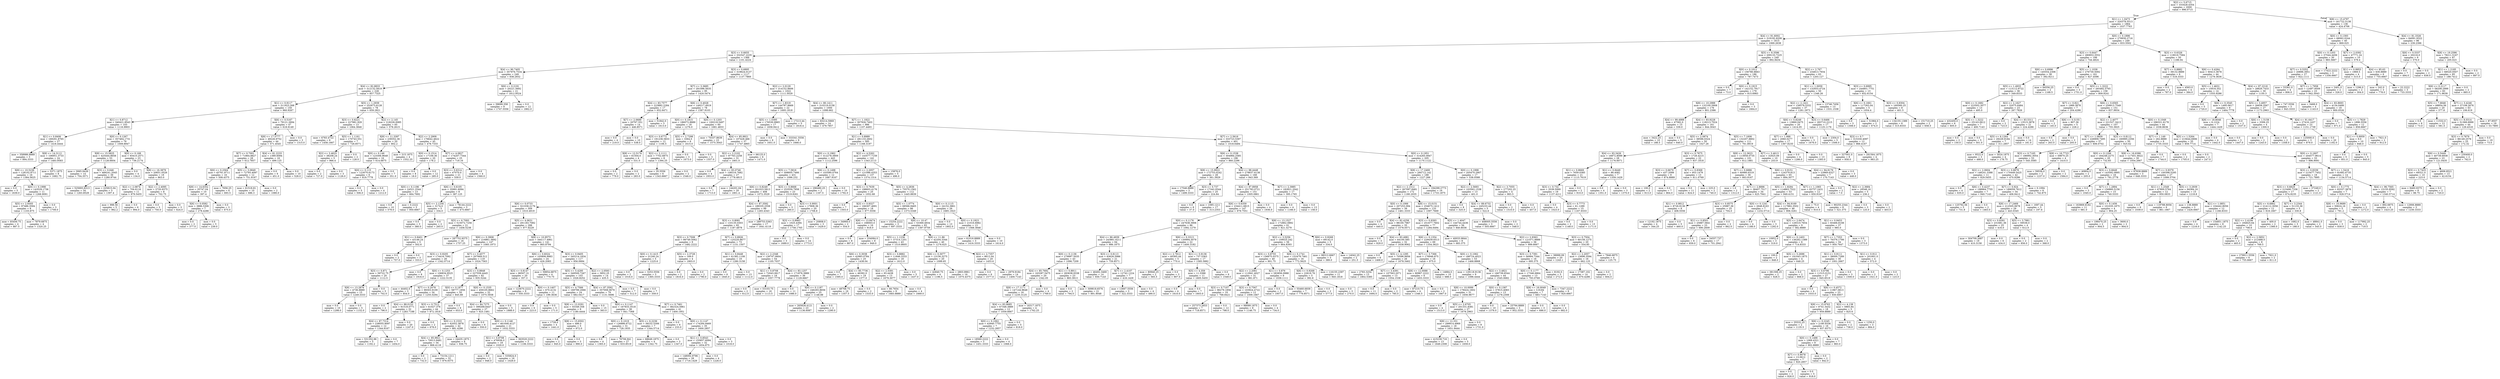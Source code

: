 digraph Tree {
node [shape=box] ;
0 [label="X[2] <= 5.6715\nmse = 333428.4354\nsamples = 2000\nvalue = 996.0715"] ;
1 [label="X[1] <= 1.0473\nmse = 320378.5513\nsamples = 1864\nvalue = 1037.7763"] ;
0 -> 1 [labeldistance=2.5, labelangle=45, headlabel="True"] ;
2 [label="X[4] <= 91.6002\nmse = 319192.8208\nsamples = 1615\nvalue = 1069.2638"] ;
1 -> 2 ;
3 [label="X[3] <= 0.6655\nmse = 332547.2235\nsamples = 1366\nvalue = 1101.4224"] ;
2 -> 3 ;
4 [label="X[4] <= 90.7405\nmse = 357976.7534\nsamples = 249\nvalue = 938.2932"] ;
3 -> 4 ;
5 [label="X[4] <= 82.8833\nmse = 312132.5819\nsamples = 228\nvalue = 857.7325"] ;
4 -> 5 ;
6 [label="X[1] <= 0.9117\nmse = 311923.268\nsamples = 150\nvalue = 960.9267"] ;
5 -> 6 ;
7 [label="X[1] <= 0.8712\nmse = 340421.8543\nsamples = 103\nvalue = 1116.9903"] ;
6 -> 7 ;
8 [label="X[1] <= 0.8406\nmse = 169291.8765\nsamples = 27\nvalue = 1418.4444"] ;
7 -> 8 ;
9 [label="mse = 358986.8889\nsamples = 3\nvalue = 894.3333"] ;
8 -> 9 ;
10 [label="X[8] <= 14.3112\nmse = 106951.3733\nsamples = 24\nvalue = 1483.9583"] ;
8 -> 10 ;
11 [label="X[8] <= 10.5236\nmse = 128102.8711\nsamples = 16\nvalue = 1384.5625"] ;
10 -> 11 ;
12 [label="mse = 0.0\nsamples = 5\nvalue = 1639.0"] ;
11 -> 12 ;
13 [label="X[0] <= 0.1998\nmse = 143529.1736\nsamples = 11\nvalue = 1268.9091"] ;
11 -> 13 ;
14 [label="X[5] <= 2.9305\nmse = 97486.3594\nsamples = 8\nvalue = 1103.875"] ;
13 -> 14 ;
15 [label="mse = 93456.75\nsamples = 4\nvalue = 887.5"] ;
14 -> 15 ;
16 [label="mse = 7879.6875\nsamples = 4\nvalue = 1320.25"] ;
14 -> 16 ;
17 [label="mse = 0.0\nsamples = 3\nvalue = 1709.0"] ;
13 -> 17 ;
18 [label="mse = 5371.1875\nsamples = 8\nvalue = 1682.75"] ;
10 -> 18 ;
19 [label="X[0] <= 0.1267\nmse = 357464.1731\nsamples = 76\nvalue = 1009.8947"] ;
7 -> 19 ;
20 [label="X[8] <= 15.5825\nmse = 425444.8658\nsamples = 53\nvalue = 1128.6604"] ;
19 -> 20 ;
21 [label="mse = 3065.9439\nsamples = 14\nvalue = 704.3571"] ;
20 -> 21 ;
22 [label="X[3] <= 0.646\nmse = 489241.2045\nsamples = 39\nvalue = 1280.9744"] ;
20 -> 22 ;
23 [label="mse = 525693.8313\nsamples = 34\nvalue = 1263.8529"] ;
22 -> 23 ;
24 [label="mse = 225815.04\nsamples = 5\nvalue = 1397.4"] ;
22 -> 24 ;
25 [label="X[0] <= 0.168\nmse = 93410.2571\nsamples = 23\nvalue = 736.2174"] ;
19 -> 25 ;
26 [label="mse = 0.0\nsamples = 4\nvalue = 134.0"] ;
25 -> 26 ;
27 [label="X[8] <= 16.3879\nmse = 20651.0526\nsamples = 19\nvalue = 863.0"] ;
25 -> 27 ;
28 [label="X[2] <= 2.0874\nmse = 704.6116\nsamples = 11\nvalue = 979.5455"] ;
27 -> 28 ;
29 [label="mse = 998.56\nsamples = 5\nvalue = 962.2"] ;
28 -> 29 ;
30 [label="mse = 0.0\nsamples = 6\nvalue = 994.0"] ;
28 -> 30 ;
31 [label="X[2] <= 2.4095\nmse = 3720.9375\nsamples = 8\nvalue = 702.75"] ;
27 -> 31 ;
32 [label="mse = 0.0\nsamples = 5\nvalue = 750.0"] ;
31 -> 32 ;
33 [label="mse = 0.0\nsamples = 3\nvalue = 624.0"] ;
31 -> 33 ;
34 [label="X[6] <= 0.5167\nmse = 79121.2694\nsamples = 47\nvalue = 618.9149"] ;
6 -> 34 ;
35 [label="X[8] <= 17.5777\nmse = 49226.9752\nsamples = 44\nvalue = 571.4545"] ;
34 -> 35 ;
36 [label="X[7] <= 0.7001\nmse = 71864.8827\nsamples = 28\nvalue = 612.7857"] ;
35 -> 36 ;
37 [label="X[6] <= 0.2564\nmse = 45761.8711\nsamples = 16\nvalue = 508.4375"] ;
36 -> 37 ;
38 [label="X[8] <= 14.6352\nmse = 35747.04\nsamples = 10\nvalue = 397.4"] ;
37 -> 38 ;
39 [label="X[6] <= 0.0582\nmse = 3886.5306\nsamples = 7\nvalue = 278.4286"] ;
38 -> 39 ;
40 [label="mse = 0.0\nsamples = 2\nvalue = 377.0"] ;
39 -> 40 ;
41 [label="mse = 0.0\nsamples = 5\nvalue = 239.0"] ;
39 -> 41 ;
42 [label="mse = 0.0\nsamples = 3\nvalue = 675.0"] ;
38 -> 42 ;
43 [label="mse = 7656.25\nsamples = 6\nvalue = 693.5"] ;
37 -> 43 ;
44 [label="X[5] <= 3.0849\nmse = 72793.4097\nsamples = 12\nvalue = 751.9167"] ;
36 -> 44 ;
45 [label="mse = 61518.81\nsamples = 10\nvalue = 686.3"] ;
44 -> 45 ;
46 [label="mse = 0.0\nsamples = 2\nvalue = 1080.0"] ;
44 -> 46 ;
47 [label="X[4] <= 81.2233\nmse = 1389.6094\nsamples = 16\nvalue = 499.125"] ;
35 -> 47 ;
48 [label="mse = 0.0\nsamples = 6\nvalue = 451.0"] ;
47 -> 48 ;
49 [label="mse = 0.0\nsamples = 10\nvalue = 528.0"] ;
47 -> 49 ;
50 [label="mse = 0.0\nsamples = 3\nvalue = 1315.0"] ;
34 -> 50 ;
51 [label="X[5] <= 1.2939\nmse = 252673.6128\nsamples = 78\nvalue = 659.2821"] ;
5 -> 51 ;
52 [label="X[3] <= 0.6221\nmse = 227981.929\nsamples = 13\nvalue = 1064.3846"] ;
51 -> 52 ;
53 [label="mse = 6783.4722\nsamples = 6\nvalue = 1458.1667"] ;
52 -> 53 ;
54 [label="X[5] <= 1.1161\nmse = 170743.551\nsamples = 7\nvalue = 726.8571"] ;
52 -> 54 ;
55 [label="X[2] <= 3.4625\nmse = 38208.24\nsamples = 5\nvalue = 966.4"] ;
54 -> 55 ;
56 [label="mse = 0.0\nsamples = 2\nvalue = 727.0"] ;
55 -> 56 ;
57 [label="mse = 0.0\nsamples = 3\nvalue = 1126.0"] ;
55 -> 57 ;
58 [label="mse = 0.0\nsamples = 2\nvalue = 128.0"] ;
54 -> 58 ;
59 [label="X[2] <= 2.145\nmse = 218226.0085\nsamples = 65\nvalue = 578.2615"] ;
51 -> 59 ;
60 [label="X[8] <= 11.3397\nmse = 239352.36\nsamples = 20\nvalue = 802.2"] ;
59 -> 60 ;
61 [label="X[0] <= 0.146\nmse = 123306.9648\nsamples = 16\nvalue = 614.6875"] ;
60 -> 61 ;
62 [label="X[0] <= 0.115\nmse = 123070.6173\nsamples = 9\nvalue = 819.7778"] ;
61 -> 62 ;
63 [label="mse = 0.0\nsamples = 5\nvalue = 506.0"] ;
62 -> 63 ;
64 [label="mse = 0.0\nsamples = 4\nvalue = 1212.0"] ;
62 -> 64 ;
65 [label="mse = 0.0\nsamples = 7\nvalue = 351.0"] ;
61 -> 65 ;
66 [label="mse = 315.1875\nsamples = 4\nvalue = 1552.25"] ;
60 -> 66 ;
67 [label="X[2] <= 2.2909\nmse = 176642.4622\nsamples = 45\nvalue = 478.7333"] ;
59 -> 67 ;
68 [label="X[0] <= 0.1514\nmse = 17109.36\nsamples = 20\nvalue = 178.2"] ;
67 -> 68 ;
69 [label="mse = 0.0\nsamples = 8\nvalue = 18.0"] ;
68 -> 69 ;
70 [label="mse = 0.0\nsamples = 12\nvalue = 285.0"] ;
68 -> 70 ;
71 [label="X[7] <= 4.0827\nmse = 174207.7344\nsamples = 25\nvalue = 719.16"] ;
67 -> 71 ;
72 [label="X[3] <= 0.6314\nmse = 47070.0\nsamples = 21\nvalue = 559.0"] ;
71 -> 72 ;
73 [label="X[0] <= 0.1196\nmse = 24521.2544\nsamples = 13\nvalue = 664.7692"] ;
72 -> 73 ;
74 [label="mse = 0.0\nsamples = 10\nvalue = 579.0"] ;
73 -> 74 ;
75 [label="mse = 0.2222\nsamples = 3\nvalue = 950.6667"] ;
73 -> 75 ;
76 [label="X[6] <= 0.6105\nmse = 35991.6094\nsamples = 8\nvalue = 387.125"] ;
72 -> 76 ;
77 [label="X[5] <= 2.1256\nmse = 3174.0\nsamples = 5\nvalue = 334.0"] ;
76 -> 77 ;
78 [label="mse = 0.0\nsamples = 3\nvalue = 380.0"] ;
77 -> 78 ;
79 [label="mse = 0.0\nsamples = 2\nvalue = 265.0"] ;
77 -> 79 ;
80 [label="mse = 78144.2222\nsamples = 3\nvalue = 475.6667"] ;
76 -> 80 ;
81 [label="mse = 0.0\nsamples = 4\nvalue = 1560.0"] ;
71 -> 81 ;
82 [label="X[6] <= 0.2191\nmse = 20221.5692\nsamples = 21\nvalue = 1812.9524"] ;
4 -> 82 ;
83 [label="mse = 39699.358\nsamples = 9\nvalue = 1747.5556"] ;
82 -> 83 ;
84 [label="mse = 0.0\nsamples = 12\nvalue = 1862.0"] ;
82 -> 84 ;
85 [label="X[3] <= 0.6895\nmse = 319624.0137\nsamples = 1117\nvalue = 1137.7869"] ;
3 -> 85 ;
86 [label="X[7] <= 3.3685\nmse = 291096.5635\nsamples = 95\nvalue = 1420.5474"] ;
85 -> 86 ;
87 [label="X[4] <= 83.7577\nmse = 223882.2284\nsamples = 17\nvalue = 652.6471"] ;
86 -> 87 ;
88 [label="X[7] <= 2.0689\nmse = 20767.551\nsamples = 14\nvalue = 446.8571"] ;
87 -> 88 ;
89 [label="mse = 0.0\nsamples = 4\nvalue = 219.0"] ;
88 -> 89 ;
90 [label="mse = 0.0\nsamples = 10\nvalue = 538.0"] ;
88 -> 90 ;
91 [label="mse = 51842.0\nsamples = 3\nvalue = 1613.0"] ;
87 -> 91 ;
92 [label="X[6] <= 0.4028\nmse = 149217.4919\nsamples = 78\nvalue = 1587.9103"] ;
86 -> 92 ;
93 [label="X[0] <= 0.1815\nmse = 186072.8889\nsamples = 18\nvalue = 1276.0"] ;
92 -> 93 ;
94 [label="X[3] <= 0.6772\nmse = 191236.5833\nsamples = 12\nvalue = 1106.5"] ;
93 -> 94 ;
95 [label="X[8] <= 12.5176\nmse = 61504.0\nsamples = 4\nvalue = 531.0"] ;
94 -> 95 ;
96 [label="mse = 0.0\nsamples = 2\nvalue = 779.0"] ;
95 -> 96 ;
97 [label="mse = 0.0\nsamples = 2\nvalue = 283.0"] ;
95 -> 97 ;
98 [label="X[2] <= 2.1111\nmse = 7702.6875\nsamples = 8\nvalue = 1394.25"] ;
94 -> 98 ;
99 [label="mse = 35.5556\nsamples = 6\nvalue = 1343.6667"] ;
98 -> 99 ;
100 [label="mse = 0.0\nsamples = 2\nvalue = 1546.0"] ;
98 -> 100 ;
101 [label="X[5] <= 2.7298\nmse = 3364.0\nsamples = 6\nvalue = 1615.0"] ;
93 -> 101 ;
102 [label="mse = 0.0\nsamples = 3\nvalue = 1673.0"] ;
101 -> 102 ;
103 [label="mse = 0.0\nsamples = 3\nvalue = 1557.0"] ;
101 -> 103 ;
104 [label="X[0] <= 0.1203\nmse = 100218.5497\nsamples = 60\nvalue = 1681.4833"] ;
92 -> 104 ;
105 [label="mse = 70337.8639\nsamples = 23\nvalue = 1575.3043"] ;
104 -> 105 ;
106 [label="X[4] <= 85.9921\nmse = 107428.466\nsamples = 37\nvalue = 1747.4865"] ;
104 -> 106 ;
107 [label="X[2] <= 2.2102\nmse = 97763.2258\nsamples = 31\nvalue = 1801.0"] ;
106 -> 107 ;
108 [label="mse = 0.0\nsamples = 4\nvalue = 1953.0"] ;
107 -> 108 ;
109 [label="X[4] <= 83.0746\nmse = 108316.7682\nsamples = 27\nvalue = 1778.4815"] ;
107 -> 109 ;
110 [label="mse = 0.0\nsamples = 7\nvalue = 1713.0"] ;
109 -> 110 ;
111 [label="mse = 144201.64\nsamples = 20\nvalue = 1801.4"] ;
109 -> 111 ;
112 [label="mse = 66125.0\nsamples = 6\nvalue = 1471.0"] ;
106 -> 112 ;
113 [label="X[2] <= 2.0129\nmse = 314152.8606\nsamples = 1022\nvalue = 1111.5029"] ;
85 -> 113 ;
114 [label="X[7] <= 1.8319\nmse = 144787.9669\nsamples = 22\nvalue = 1695.1818"] ;
113 -> 114 ;
115 [label="X[5] <= 1.0395\nmse = 176530.9965\nsamples = 17\nvalue = 1658.9412"] ;
114 -> 115 ;
116 [label="mse = 0.0\nsamples = 8\nvalue = 1651.0"] ;
115 -> 116 ;
117 [label="mse = 333341.5556\nsamples = 9\nvalue = 1666.0"] ;
115 -> 117 ;
118 [label="mse = 17213.44\nsamples = 5\nvalue = 1818.4"] ;
114 -> 118 ;
119 [label="X[4] <= 80.1411\nmse = 310219.0158\nsamples = 1000\nvalue = 1098.662"] ;
113 -> 119 ;
120 [label="mse = 83214.5969\nsamples = 14\nvalue = 479.7857"] ;
119 -> 120 ;
121 [label="X[7] <= 1.1922\nmse = 307926.7403\nsamples = 986\nvalue = 1107.4493"] ;
119 -> 121 ;
122 [label="X[1] <= 0.8989\nmse = 281133.2602\nsamples = 585\nvalue = 1168.3197"] ;
121 -> 122 ;
123 [label="X[0] <= 0.1962\nmse = 312278.3909\nsamples = 443\nvalue = 1112.2596"] ;
122 -> 123 ;
124 [label="X[5] <= 7.5816\nmse = 308605.7466\nsamples = 431\nvalue = 1096.232"] ;
123 -> 124 ;
125 [label="X[6] <= 0.8249\nmse = 301023.5813\nsamples = 408\nvalue = 1072.3529"] ;
124 -> 125 ;
126 [label="X[6] <= 0.0733\nmse = 321036.2176\nsamples = 309\nvalue = 1010.4919"] ;
125 -> 126 ;
127 [label="X[5] <= 6.7093\nmse = 515072.7256\nsamples = 21\nvalue = 1458.5238"] ;
126 -> 127 ;
128 [label="X[1] <= 0.8401\nmse = 43146.24\nsamples = 5\nvalue = 502.6"] ;
127 -> 128 ;
129 [label="mse = 0.0\nsamples = 2\nvalue = 757.0"] ;
128 -> 129 ;
130 [label="mse = 0.0\nsamples = 3\nvalue = 333.0"] ;
128 -> 130 ;
131 [label="mse = 287752.9375\nsamples = 16\nvalue = 1757.25"] ;
127 -> 131 ;
132 [label="X[5] <= 4.0631\nmse = 291183.7082\nsamples = 288\nvalue = 977.8229"] ;
126 -> 132 ;
133 [label="X[6] <= 0.3908\nmse = 216861.3692\nsamples = 147\nvalue = 1085.1973"] ;
132 -> 133 ;
134 [label="X[3] <= 0.9205\nmse = 174416.7092\nsamples = 28\nvalue = 1342.0714"] ;
133 -> 134 ;
135 [label="X[3] <= 0.871\nmse = 59722.75\nsamples = 20\nvalue = 1112.5"] ;
134 -> 135 ;
136 [label="X[8] <= 13.2876\nmse = 4736.8889\nsamples = 15\nvalue = 1249.3333"] ;
135 -> 136 ;
137 [label="mse = 0.0\nsamples = 10\nvalue = 1298.0"] ;
136 -> 137 ;
138 [label="mse = 0.0\nsamples = 5\nvalue = 1152.0"] ;
136 -> 138 ;
139 [label="mse = 0.0\nsamples = 5\nvalue = 702.0"] ;
135 -> 139 ;
140 [label="mse = 0.0\nsamples = 8\nvalue = 1916.0"] ;
134 -> 140 ;
141 [label="X[7] <= 0.4577\nmse = 207669.512\nsamples = 119\nvalue = 1024.7563"] ;
133 -> 141 ;
142 [label="X[0] <= 0.1253\nmse = 106834.9525\nsamples = 37\nvalue = 1222.5135"] ;
141 -> 142 ;
143 [label="mse = 44402.0\nsamples = 3\nvalue = 854.0"] ;
142 -> 143 ;
144 [label="X[7] <= 0.2078\nmse = 99303.9109\nsamples = 34\nvalue = 1255.0294"] ;
142 -> 144 ;
145 [label="mse = 0.0\nsamples = 2\nvalue = 796.0"] ;
144 -> 145 ;
146 [label="X[4] <= 88.0153\nmse = 91518.0771\nsamples = 32\nvalue = 1283.7188"] ;
144 -> 146 ;
147 [label="X[4] <= 87.7314\nmse = 238055.9097\nsamples = 12\nvalue = 1344.9167"] ;
146 -> 147 ;
148 [label="mse = 531352.96\nsamples = 5\nvalue = 1192.2"] ;
147 -> 148 ;
149 [label="mse = 0.0\nsamples = 7\nvalue = 1454.0"] ;
147 -> 149 ;
150 [label="mse = 0.0\nsamples = 20\nvalue = 1247.0"] ;
146 -> 150 ;
151 [label="X[3] <= 0.8848\nmse = 227559.4445\nsamples = 82\nvalue = 935.5244"] ;
141 -> 151 ;
152 [label="X[0] <= 0.1877\nmse = 58777.1856\nsamples = 50\nvalue = 845.88"] ;
151 -> 152 ;
153 [label="X[3] <= 0.7512\nmse = 61027.376\nsamples = 44\nvalue = 872.1818"] ;
152 -> 153 ;
154 [label="mse = 0.0\nsamples = 2\nvalue = 678.0"] ;
153 -> 154 ;
155 [label="X[0] <= 0.1533\nmse = 62052.3878\nsamples = 42\nvalue = 881.4286"] ;
153 -> 155 ;
156 [label="X[4] <= 85.9921\nmse = 70013.9481\nsamples = 34\nvalue = 868.4118"] ;
155 -> 156 ;
157 [label="mse = 0.0\nsamples = 2\nvalue = 732.0"] ;
156 -> 157 ;
158 [label="mse = 73154.1211\nsamples = 32\nvalue = 876.9375"] ;
156 -> 158 ;
159 [label="mse = 24435.1875\nsamples = 8\nvalue = 936.75"] ;
155 -> 159 ;
160 [label="mse = 0.0\nsamples = 6\nvalue = 653.0"] ;
152 -> 160 ;
161 [label="X[0] <= 0.1535\nmse = 459105.8662\nsamples = 32\nvalue = 1075.5938"] ;
151 -> 161 ;
162 [label="X[4] <= 84.7275\nmse = 399268.6447\nsamples = 27\nvalue = 925.1481"] ;
161 -> 162 ;
163 [label="mse = 0.0\nsamples = 6\nvalue = 550.0"] ;
162 -> 163 ;
164 [label="X[0] <= 0.1146\nmse = 461646.4127\nsamples = 21\nvalue = 1032.3333"] ;
162 -> 164 ;
165 [label="X[1] <= 0.8708\nmse = 476936.0\nsamples = 18\nvalue = 1020.0"] ;
164 -> 165 ;
166 [label="mse = 0.0\nsamples = 2\nvalue = 948.0"] ;
165 -> 166 ;
167 [label="mse = 535824.0\nsamples = 16\nvalue = 1029.0"] ;
165 -> 167 ;
168 [label="mse = 363520.2222\nsamples = 3\nvalue = 1106.3333"] ;
164 -> 168 ;
169 [label="mse = 0.0\nsamples = 5\nvalue = 1888.0"] ;
161 -> 169 ;
170 [label="X[8] <= 10.9573\nmse = 344117.4961\nsamples = 141\nvalue = 865.8794"] ;
132 -> 170 ;
171 [label="X[6] <= 0.6024\nmse = 105806.9983\nsamples = 24\nvalue = 426.2083"] ;
170 -> 171 ;
172 [label="X[3] <= 0.8147\nmse = 86507.31\nsamples = 20\nvalue = 357.3"] ;
171 -> 172 ;
173 [label="mse = 123670.2222\nsamples = 9\nvalue = 550.3333"] ;
172 -> 173 ;
174 [label="X[0] <= 0.1407\nmse = 670.4132\nsamples = 11\nvalue = 199.3636"] ;
172 -> 174 ;
175 [label="mse = 0.0\nsamples = 6\nvalue = 223.0"] ;
174 -> 175 ;
176 [label="mse = 0.0\nsamples = 5\nvalue = 171.0"] ;
174 -> 176 ;
177 [label="mse = 59854.6875\nsamples = 4\nvalue = 770.75"] ;
171 -> 177 ;
178 [label="X[3] <= 0.9405\nmse = 345214.1834\nsamples = 117\nvalue = 956.0684"] ;
170 -> 178 ;
179 [label="X[5] <= 5.4295\nmse = 349500.7267\nsamples = 103\nvalue = 1026.8252"] ;
178 -> 179 ;
180 [label="X[5] <= 4.7566\nmse = 169799.2066\nsamples = 24\nvalue = 682.0417"] ;
179 -> 180 ;
181 [label="X[8] <= 12.0291\nmse = 55349.358\nsamples = 9\nvalue = 1180.4444"] ;
180 -> 181 ;
182 [label="mse = 1728.0\nsamples = 4\nvalue = 1441.0"] ;
181 -> 182 ;
183 [label="X[8] <= 15.6502\nmse = 486.0\nsamples = 5\nvalue = 972.0"] ;
181 -> 183 ;
184 [label="mse = 0.0\nsamples = 2\nvalue = 945.0"] ;
183 -> 184 ;
185 [label="mse = 0.0\nsamples = 3\nvalue = 990.0"] ;
183 -> 185 ;
186 [label="mse = 0.0\nsamples = 15\nvalue = 383.0"] ;
180 -> 186 ;
187 [label="X[4] <= 87.3592\nmse = 357008.0679\nsamples = 79\nvalue = 1131.5696"] ;
179 -> 187 ;
188 [label="X[0] <= 0.1147\nmse = 167833.3518\nsamples = 38\nvalue = 841.7368"] ;
187 -> 188 ;
189 [label="X[0] <= 0.1019\nmse = 126886.6722\nsamples = 31\nvalue = 728.1935"] ;
188 -> 189 ;
190 [label="mse = 0.0\nsamples = 4\nvalue = 1365.0"] ;
189 -> 190 ;
191 [label="mse = 76706.941\nsamples = 27\nvalue = 633.8519"] ;
189 -> 191 ;
192 [label="X[5] <= 6.2236\nmse = 39232.5306\nsamples = 7\nvalue = 1344.5714"] ;
188 -> 192 ;
193 [label="mse = 68649.1875\nsamples = 4\nvalue = 1342.75"] ;
192 -> 193 ;
194 [label="mse = 0.0\nsamples = 3\nvalue = 1347.0"] ;
192 -> 194 ;
195 [label="X[7] <= 0.7461\nmse = 382324.5961\nsamples = 41\nvalue = 1400.1951"] ;
187 -> 195 ;
196 [label="mse = 0.0\nsamples = 6\nvalue = 233.0"] ;
195 -> 196 ;
197 [label="X[0] <= 0.1147\nmse = 174284.9469\nsamples = 35\nvalue = 1600.2857"] ;
195 -> 197 ;
198 [label="X[1] <= 0.8543\nmse = 155857.6094\nsamples = 32\nvalue = 1654.875"] ;
197 -> 198 ;
199 [label="mse = 148092.9796\nsamples = 28\nvalue = 1716.1429"] ;
198 -> 199 ;
200 [label="mse = 0.0\nsamples = 4\nvalue = 1226.0"] ;
198 -> 200 ;
201 [label="mse = 0.0\nsamples = 3\nvalue = 1018.0"] ;
197 -> 201 ;
202 [label="X[2] <= 2.0593\nmse = 5852.25\nsamples = 14\nvalue = 435.5"] ;
178 -> 202 ;
203 [label="mse = 0.0\nsamples = 7\nvalue = 512.0"] ;
202 -> 203 ;
204 [label="mse = 0.0\nsamples = 7\nvalue = 359.0"] ;
202 -> 204 ;
205 [label="X[4] <= 87.3592\nmse = 189335.2558\nsamples = 99\nvalue = 1265.4343"] ;
125 -> 205 ;
206 [label="X[3] <= 0.8081\nmse = 133135.0303\nsamples = 82\nvalue = 1187.4878"] ;
205 -> 206 ;
207 [label="X[3] <= 0.7508\nmse = 99749.5062\nsamples = 9\nvalue = 1482.2222"] ;
206 -> 207 ;
208 [label="X[0] <= 0.1415\nmse = 31240.24\nsamples = 5\nvalue = 1225.6"] ;
207 -> 208 ;
209 [label="mse = 0.0\nsamples = 2\nvalue = 1016.0"] ;
208 -> 209 ;
210 [label="mse = 3253.5556\nsamples = 3\nvalue = 1365.3333"] ;
208 -> 210 ;
211 [label="X[5] <= 2.3728\nmse = 169.0\nsamples = 4\nvalue = 1803.0"] ;
207 -> 211 ;
212 [label="mse = 0.0\nsamples = 2\nvalue = 1816.0"] ;
211 -> 212 ;
213 [label="mse = 0.0\nsamples = 2\nvalue = 1790.0"] ;
211 -> 213 ;
214 [label="X[7] <= 0.8926\nmse = 125220.8677\nsamples = 73\nvalue = 1151.1507"] ;
206 -> 214 ;
215 [label="X[1] <= 0.8448\nmse = 61382.1108\nsamples = 19\nvalue = 1280.3158"] ;
214 -> 215 ;
216 [label="mse = 0.0\nsamples = 6\nvalue = 1645.0"] ;
215 -> 216 ;
217 [label="mse = 0.0\nsamples = 13\nvalue = 1112.0"] ;
215 -> 217 ;
218 [label="X[2] <= 2.2348\nmse = 139747.0604\nsamples = 54\nvalue = 1105.7037"] ;
214 -> 218 ;
219 [label="X[1] <= 0.8708\nmse = 72043.0617\nsamples = 18\nvalue = 1057.7778"] ;
218 -> 219 ;
220 [label="mse = 0.0\nsamples = 2\nvalue = 612.0"] ;
219 -> 220 ;
221 [label="mse = 53103.75\nsamples = 16\nvalue = 1113.5"] ;
219 -> 221 ;
222 [label="X[4] <= 83.1257\nmse = 171876.3889\nsamples = 36\nvalue = 1129.6667"] ;
218 -> 222 ;
223 [label="mse = 0.0\nsamples = 11\nvalue = 1086.0"] ;
222 -> 223 ;
224 [label="X[0] <= 0.1187\nmse = 246293.8656\nsamples = 25\nvalue = 1148.88"] ;
222 -> 224 ;
225 [label="mse = 265828.4121\nsamples = 23\nvalue = 1136.6087"] ;
224 -> 225 ;
226 [label="mse = 0.0\nsamples = 2\nvalue = 1290.0"] ;
224 -> 226 ;
227 [label="mse = 289753.5363\nsamples = 17\nvalue = 1641.4118"] ;
205 -> 227 ;
228 [label="X[3] <= 0.8668\nmse = 253559.7958\nsamples = 23\nvalue = 1519.8261"] ;
124 -> 228 ;
229 [label="mse = 0.0\nsamples = 3\nvalue = 260.0"] ;
228 -> 229 ;
230 [label="X[3] <= 0.9001\nmse = 17808.36\nsamples = 20\nvalue = 1708.8"] ;
228 -> 230 ;
231 [label="X[3] <= 0.8983\nmse = 1025.4394\nsamples = 17\nvalue = 1758.1765"] ;
230 -> 231 ;
232 [label="mse = 0.0\nsamples = 3\nvalue = 1689.0"] ;
231 -> 232 ;
233 [label="mse = 0.0\nsamples = 14\nvalue = 1773.0"] ;
231 -> 233 ;
234 [label="mse = 20808.0\nsamples = 3\nvalue = 1429.0"] ;
230 -> 234 ;
235 [label="X[6] <= 0.1498\nmse = 103580.0764\nsamples = 12\nvalue = 1687.9167"] ;
123 -> 235 ;
236 [label="mse = 296480.25\nsamples = 2\nvalue = 1167.5"] ;
235 -> 236 ;
237 [label="mse = 0.0\nsamples = 10\nvalue = 1792.0"] ;
235 -> 237 ;
238 [label="X[2] <= 4.5262\nmse = 143577.7159\nsamples = 142\nvalue = 1343.2113"] ;
122 -> 238 ;
239 [label="X[2] <= 2.2057\nmse = 121086.4353\nsamples = 137\nvalue = 1374.1314"] ;
238 -> 239 ;
240 [label="X[3] <= 0.7639\nmse = 198603.4176\nsamples = 25\nvalue = 1052.68"] ;
239 -> 240 ;
241 [label="mse = 0.0\nsamples = 7\nvalue = 1503.0"] ;
240 -> 241 ;
242 [label="X[3] <= 0.9327\nmse = 166307.4691\nsamples = 18\nvalue = 877.5556"] ;
240 -> 242 ;
243 [label="mse = 34969.0\nsamples = 2\nvalue = 554.0"] ;
242 -> 243 ;
244 [label="X[8] <= 13.8474\nmse = 168003.0\nsamples = 16\nvalue = 918.0"] ;
242 -> 244 ;
245 [label="mse = 0.0\nsamples = 8\nvalue = 887.0"] ;
244 -> 245 ;
246 [label="mse = 334084.0\nsamples = 8\nvalue = 949.0"] ;
244 -> 246 ;
247 [label="X[5] <= 4.2836\nmse = 75570.1562\nsamples = 112\nvalue = 1445.8839"] ;
239 -> 247 ;
248 [label="X[5] <= 1.0774\nmse = 68566.9465\nsamples = 86\nvalue = 1373.5349"] ;
247 -> 248 ;
249 [label="mse = 15254.2222\nsamples = 3\nvalue = 697.3333"] ;
248 -> 249 ;
250 [label="X[8] <= 10.47\nmse = 53369.4934\nsamples = 83\nvalue = 1397.9759"] ;
248 -> 250 ;
251 [label="X[5] <= 1.1236\nmse = 37314.1201\nsamples = 43\nvalue = 1510.8605"] ;
250 -> 251 ;
252 [label="X[6] <= 0.3038\nmse = 42983.0784\nsamples = 25\nvalue = 1438.04"] ;
251 -> 252 ;
253 [label="mse = 0.0\nsamples = 7\nvalue = 1595.0"] ;
252 -> 253 ;
254 [label="X[4] <= 85.7736\nmse = 46392.0\nsamples = 18\nvalue = 1377.0"] ;
252 -> 254 ;
255 [label="mse = 48768.75\nsamples = 16\nvalue = 1357.5"] ;
254 -> 255 ;
256 [label="mse = 0.0\nsamples = 2\nvalue = 1533.0"] ;
254 -> 256 ;
257 [label="X[3] <= 0.8882\nmse = 11846.3333\nsamples = 18\nvalue = 1612.0"] ;
251 -> 257 ;
258 [label="X[2] <= 2.5391\nmse = 93.4438\nsamples = 13\nvalue = 1679.3077"] ;
257 -> 258 ;
259 [label="mse = 66.7654\nsamples = 9\nvalue = 1683.8889"] ;
258 -> 259 ;
260 [label="mse = 0.0\nsamples = 4\nvalue = 1669.0"] ;
258 -> 260 ;
261 [label="mse = 0.0\nsamples = 5\nvalue = 1437.0"] ;
257 -> 261 ;
262 [label="X[8] <= 11.86\nmse = 42204.3344\nsamples = 40\nvalue = 1276.625"] ;
250 -> 262 ;
263 [label="X[6] <= 0.3077\nmse = 13156.3275\nsamples = 20\nvalue = 1099.65"] ;
262 -> 263 ;
264 [label="mse = 42840.75\nsamples = 4\nvalue = 1196.5"] ;
263 -> 264 ;
265 [label="mse = 2803.9961\nsamples = 16\nvalue = 1075.4375"] ;
263 -> 265 ;
266 [label="X[2] <= 2.7357\nmse = 8612.04\nsamples = 20\nvalue = 1453.6"] ;
262 -> 266 ;
267 [label="mse = 0.0\nsamples = 6\nvalue = 1577.0"] ;
266 -> 267 ;
268 [label="mse = 2979.9184\nsamples = 14\nvalue = 1400.7143"] ;
266 -> 268 ;
269 [label="X[0] <= 0.1115\nmse = 24152.3861\nsamples = 26\nvalue = 1685.1923"] ;
247 -> 269 ;
270 [label="mse = 0.0\nsamples = 13\nvalue = 1802.0"] ;
269 -> 270 ;
271 [label="X[0] <= 0.1923\nmse = 21016.6982\nsamples = 13\nvalue = 1568.3846"] ;
269 -> 271 ;
272 [label="mse = 61016.8889\nsamples = 3\nvalue = 1416.3333"] ;
271 -> 272 ;
273 [label="mse = 0.0\nsamples = 10\nvalue = 1614.0"] ;
271 -> 273 ;
274 [label="mse = 15876.0\nsamples = 5\nvalue = 496.0"] ;
238 -> 274 ;
275 [label="X[7] <= 2.5616\nmse = 333723.5397\nsamples = 401\nvalue = 1018.6484"] ;
121 -> 275 ;
276 [label="X[6] <= 0.1538\nmse = 304984.2585\nsamples = 196\nvalue = 860.2296"] ;
275 -> 276 ;
277 [label="X[8] <= 15.9922\nmse = 172753.0242\nsamples = 28\nvalue = 361.3929"] ;
276 -> 277 ;
278 [label="mse = 17546.8889\nsamples = 3\nvalue = 1499.3333"] ;
277 -> 278 ;
279 [label="X[3] <= 0.737\nmse = 17342.0544\nsamples = 25\nvalue = 224.84"] ;
277 -> 279 ;
280 [label="mse = 0.0\nsamples = 8\nvalue = 37.0"] ;
279 -> 280 ;
281 [label="mse = 1085.1211\nsamples = 17\nvalue = 313.2353"] ;
279 -> 281 ;
282 [label="X[4] <= 88.4448\nmse = 278637.6138\nsamples = 168\nvalue = 943.369"] ;
276 -> 282 ;
283 [label="X[4] <= 87.8958\nmse = 251783.0721\nsamples = 151\nvalue = 1005.0861"] ;
282 -> 283 ;
284 [label="X[6] <= 0.6359\nmse = 234411.6815\nsamples = 147\nvalue = 979.7551"] ;
283 -> 284 ;
285 [label="X[0] <= 0.1176\nmse = 247638.3906\nsamples = 86\nvalue = 1092.1279"] ;
284 -> 285 ;
286 [label="X[4] <= 86.4939\nmse = 243861.6211\nsamples = 64\nvalue = 986.1875"] ;
285 -> 286 ;
287 [label="X[0] <= 0.1136\nmse = 279997.5035\nsamples = 43\nvalue = 1096.7209"] ;
286 -> 287 ;
288 [label="X[4] <= 85.7692\nmse = 163287.5475\nsamples = 20\nvalue = 1342.05"] ;
287 -> 288 ;
289 [label="X[8] <= 17.1171\nmse = 147144.9648\nsamples = 16\nvalue = 1235.3125"] ;
288 -> 289 ;
290 [label="X[4] <= 83.9685\nmse = 67348.3889\nsamples = 12\nvalue = 1059.6667"] ;
289 -> 290 ;
291 [label="X[0] <= 0.1062\nmse = 43940.7755\nsamples = 7\nvalue = 1232.2857"] ;
290 -> 291 ;
292 [label="mse = 18560.2222\nsamples = 3\nvalue = 1451.3333"] ;
291 -> 292 ;
293 [label="mse = 0.0\nsamples = 4\nvalue = 1068.0"] ;
291 -> 293 ;
294 [label="mse = 0.0\nsamples = 5\nvalue = 818.0"] ;
290 -> 294 ;
295 [label="mse = 16317.1875\nsamples = 4\nvalue = 1762.25"] ;
289 -> 295 ;
296 [label="mse = 0.0\nsamples = 4\nvalue = 1769.0"] ;
288 -> 296 ;
297 [label="X[1] <= 0.8911\nmse = 283638.9338\nsamples = 23\nvalue = 883.3913"] ;
287 -> 297 ;
298 [label="mse = 0.0\nsamples = 2\nvalue = 794.0"] ;
297 -> 298 ;
299 [label="mse = 309818.6576\nsamples = 21\nvalue = 891.9048"] ;
297 -> 299 ;
300 [label="X[3] <= 0.8113\nmse = 93626.5986\nsamples = 21\nvalue = 759.8571"] ;
286 -> 300 ;
301 [label="mse = 46492.3469\nsamples = 14\nvalue = 930.7143"] ;
300 -> 301 ;
302 [label="X[7] <= 2.4107\nmse = 12742.1224\nsamples = 7\nvalue = 418.1429"] ;
300 -> 302 ;
303 [label="mse = 13667.5556\nsamples = 3\nvalue = 322.3333"] ;
302 -> 303 ;
304 [label="mse = 0.0\nsamples = 4\nvalue = 490.0"] ;
302 -> 304 ;
305 [label="X[6] <= 0.3313\nmse = 130994.3079\nsamples = 22\nvalue = 1400.3182"] ;
285 -> 305 ;
306 [label="X[2] <= 2.7812\nmse = 60365.44\nsamples = 5\nvalue = 770.4"] ;
305 -> 306 ;
307 [label="mse = 80940.25\nsamples = 2\nvalue = 565.5"] ;
306 -> 307 ;
308 [label="mse = 0.0\nsamples = 3\nvalue = 907.0"] ;
306 -> 308 ;
309 [label="X[1] <= 0.9136\nmse = 737.5363\nsamples = 17\nvalue = 1585.5882"] ;
305 -> 309 ;
310 [label="X[5] <= 4.359\nmse = 11.3388\nsamples = 11\nvalue = 1605.5455"] ;
309 -> 310 ;
311 [label="mse = 0.0\nsamples = 4\nvalue = 1610.0"] ;
310 -> 311 ;
312 [label="mse = 0.0\nsamples = 7\nvalue = 1603.0"] ;
310 -> 312 ;
313 [label="mse = 0.0\nsamples = 6\nvalue = 1549.0"] ;
309 -> 313 ;
314 [label="X[8] <= 13.1527\nmse = 172862.0892\nsamples = 61\nvalue = 821.3279"] ;
284 -> 314 ;
315 [label="X[2] <= 3.5256\nmse = 159025.242\nsamples = 56\nvalue = 864.8393"] ;
314 -> 315 ;
316 [label="X[3] <= 0.8755\nmse = 156875.0375\nsamples = 40\nvalue = 901.75"] ;
315 -> 316 ;
317 [label="X[2] <= 2.2061\nmse = 112941.4027\nsamples = 31\nvalue = 861.871"] ;
316 -> 317 ;
318 [label="X[3] <= 0.7107\nmse = 96279.1856\nsamples = 19\nvalue = 768.8421"] ;
317 -> 318 ;
319 [label="mse = 257373.2653\nsamples = 7\nvalue = 718.8571"] ;
318 -> 319 ;
320 [label="mse = 0.0\nsamples = 12\nvalue = 798.0"] ;
318 -> 320 ;
321 [label="X[3] <= 0.7567\nmse = 103924.4722\nsamples = 12\nvalue = 1009.1667"] ;
317 -> 321 ;
322 [label="mse = 99099.1875\nsamples = 8\nvalue = 1146.75"] ;
321 -> 322 ;
323 [label="mse = 0.0\nsamples = 4\nvalue = 734.0"] ;
321 -> 323 ;
324 [label="X[1] <= 0.876\nmse = 283856.0988\nsamples = 9\nvalue = 1039.1111"] ;
316 -> 324 ;
325 [label="mse = 0.0\nsamples = 2\nvalue = 1957.0"] ;
324 -> 325 ;
326 [label="mse = 55460.6939\nsamples = 7\nvalue = 776.8571"] ;
324 -> 326 ;
327 [label="X[0] <= 0.1741\nmse = 152479.7461\nsamples = 16\nvalue = 772.5625"] ;
315 -> 327 ;
328 [label="X[6] <= 0.9268\nmse = 22619.76\nsamples = 5\nvalue = 392.8"] ;
327 -> 328 ;
329 [label="mse = 0.0\nsamples = 2\nvalue = 577.0"] ;
328 -> 329 ;
330 [label="mse = 0.0\nsamples = 3\nvalue = 270.0"] ;
328 -> 330 ;
331 [label="mse = 116155.2397\nsamples = 11\nvalue = 945.1818"] ;
327 -> 331 ;
332 [label="X[6] <= 0.9268\nmse = 69142.0\nsamples = 5\nvalue = 334.0"] ;
314 -> 332 ;
333 [label="mse = 98312.6667\nsamples = 3\nvalue = 389.0"] ;
332 -> 333 ;
334 [label="mse = 14042.25\nsamples = 2\nvalue = 251.5"] ;
332 -> 334 ;
335 [label="mse = 0.0\nsamples = 4\nvalue = 1936.0"] ;
283 -> 335 ;
336 [label="X[7] <= 2.3985\nmse = 182821.2042\nsamples = 17\nvalue = 395.1765"] ;
282 -> 336 ;
337 [label="mse = 0.0\nsamples = 4\nvalue = 1166.0"] ;
336 -> 337 ;
338 [label="mse = 0.0\nsamples = 13\nvalue = 158.0"] ;
336 -> 338 ;
339 [label="X[0] <= 0.1951\nmse = 314265.0947\nsamples = 205\nvalue = 1170.1122"] ;
275 -> 339 ;
340 [label="X[8] <= 17.2469\nmse = 284712.142\nsamples = 188\nvalue = 1227.266"] ;
339 -> 340 ;
341 [label="X[2] <= 2.1512\nmse = 267097.8481\nsamples = 172\nvalue = 1180.2035"] ;
340 -> 341 ;
342 [label="X[0] <= 0.1066\nmse = 207253.094\nsamples = 39\nvalue = 1461.3333"] ;
341 -> 342 ;
343 [label="mse = 0.0\nsamples = 4\nvalue = 440.0"] ;
342 -> 343 ;
344 [label="X[4] <= 82.4258\nmse = 98100.7967\nsamples = 35\nvalue = 1578.0571"] ;
342 -> 344 ;
345 [label="mse = 0.0\nsamples = 3\nvalue = 929.0"] ;
344 -> 345 ;
346 [label="X[4] <= 83.4981\nmse = 64100.585\nsamples = 32\nvalue = 1638.9062"] ;
344 -> 346 ;
347 [label="mse = 0.0\nsamples = 6\nvalue = 1468.0"] ;
346 -> 347 ;
348 [label="X[5] <= 4.1295\nmse = 70596.9956\nsamples = 26\nvalue = 1678.3462"] ;
346 -> 348 ;
349 [label="mse = 2783.3254\nsamples = 13\nvalue = 1802.5385"] ;
348 -> 349 ;
350 [label="X[7] <= 3.4391\nmse = 107563.2071\nsamples = 13\nvalue = 1554.1538"] ;
348 -> 350 ;
351 [label="mse = 0.0\nsamples = 11\nvalue = 1694.0"] ;
350 -> 351 ;
352 [label="mse = 0.0\nsamples = 2\nvalue = 785.0"] ;
350 -> 352 ;
353 [label="X[8] <= 15.0151\nmse = 254675.1412\nsamples = 133\nvalue = 1097.7669"] ;
341 -> 353 ;
354 [label="X[3] <= 0.9393\nmse = 251677.7602\nsamples = 77\nvalue = 1284.6494"] ;
353 -> 354 ;
355 [label="X[6] <= 0.1354\nmse = 229439.6513\nsamples = 69\nvalue = 1354.3623"] ;
354 -> 355 ;
356 [label="X[7] <= 3.7366\nmse = 176946.875\nsamples = 16\nvalue = 975.0"] ;
355 -> 356 ;
357 [label="X[8] <= 12.0088\nmse = 80967.2222\nsamples = 6\nvalue = 1453.3333"] ;
356 -> 357 ;
358 [label="mse = 87210.75\nsamples = 4\nvalue = 1346.5"] ;
357 -> 358 ;
359 [label="mse = 0.0\nsamples = 2\nvalue = 1667.0"] ;
357 -> 359 ;
360 [label="mse = 14884.0\nsamples = 10\nvalue = 688.0"] ;
356 -> 360 ;
361 [label="X[0] <= 0.1062\nmse = 188724.4023\nsamples = 53\nvalue = 1468.8868"] ;
355 -> 361 ;
362 [label="mse = 129118.9136\nsamples = 9\nvalue = 1096.4444"] ;
361 -> 362 ;
363 [label="X[2] <= 3.4821\nmse = 166739.6544\nsamples = 44\nvalue = 1545.0682"] ;
361 -> 363 ;
364 [label="X[8] <= 10.0099\nmse = 178424.1602\nsamples = 31\nvalue = 1656.9677"] ;
363 -> 364 ;
365 [label="mse = 0.0\nsamples = 4\nvalue = 1513.0"] ;
364 -> 365 ;
366 [label="X[5] <= 2.6705\nmse = 201331.8381\nsamples = 27\nvalue = 1678.2963"] ;
364 -> 366 ;
367 [label="X[8] <= 12.331\nmse = 299914.4969\nsamples = 18\nvalue = 1651.9444"] ;
366 -> 367 ;
368 [label="mse = 415239.716\nsamples = 13\nvalue = 1649.2308"] ;
367 -> 368 ;
369 [label="mse = 0.0\nsamples = 5\nvalue = 1659.0"] ;
367 -> 369 ;
370 [label="mse = 0.0\nsamples = 9\nvalue = 1731.0"] ;
366 -> 370 ;
371 [label="X[0] <= 0.1387\nmse = 37815.4083\nsamples = 13\nvalue = 1278.2308"] ;
363 -> 371 ;
372 [label="mse = 0.0\nsamples = 10\nvalue = 1376.0"] ;
371 -> 372 ;
373 [label="mse = 25794.8889\nsamples = 3\nvalue = 952.3333"] ;
371 -> 373 ;
374 [label="mse = 40033.9844\nsamples = 8\nvalue = 683.375"] ;
354 -> 374 ;
375 [label="X[5] <= 1.4047\nmse = 144744.4436\nsamples = 56\nvalue = 840.8036"] ;
353 -> 375 ;
376 [label="X[2] <= 2.9363\nmse = 121071.8889\nsamples = 36\nvalue = 999.6667"] ;
375 -> 376 ;
377 [label="X[3] <= 0.7391\nmse = 56994.7344\nsamples = 16\nvalue = 695.375"] ;
376 -> 377 ;
378 [label="X[0] <= 0.1177\nmse = 17346.6864\nsamples = 13\nvalue = 793.0769"] ;
377 -> 378 ;
379 [label="X[8] <= 16.0049\nmse = 3.9184\nsamples = 7\nvalue = 683.7143"] ;
378 -> 379 ;
380 [label="mse = 0.0\nsamples = 3\nvalue = 686.0"] ;
379 -> 380 ;
381 [label="mse = 0.0\nsamples = 4\nvalue = 682.0"] ;
379 -> 381 ;
382 [label="mse = 7347.2222\nsamples = 6\nvalue = 920.6667"] ;
378 -> 382 ;
383 [label="mse = 8192.0\nsamples = 3\nvalue = 272.0"] ;
377 -> 383 ;
384 [label="mse = 38999.09\nsamples = 20\nvalue = 1243.1"] ;
376 -> 384 ;
385 [label="X[3] <= 0.7504\nmse = 60158.1275\nsamples = 20\nvalue = 554.85"] ;
375 -> 385 ;
386 [label="X[2] <= 2.2057\nmse = 15696.3594\nsamples = 16\nvalue = 662.125"] ;
385 -> 386 ;
387 [label="mse = 17387.102\nsamples = 14\nvalue = 670.4286"] ;
386 -> 387 ;
388 [label="mse = 0.0\nsamples = 2\nvalue = 604.0"] ;
386 -> 388 ;
389 [label="mse = 7846.6875\nsamples = 4\nvalue = 125.75"] ;
385 -> 389 ;
390 [label="mse = 194299.2773\nsamples = 16\nvalue = 1733.1875"] ;
340 -> 390 ;
391 [label="X[0] <= 0.1998\nmse = 205470.2907\nsamples = 17\nvalue = 538.0588"] ;
339 -> 391 ;
392 [label="X[2] <= 2.5693\nmse = 103562.1538\nsamples = 13\nvalue = 401.0"] ;
391 -> 392 ;
393 [label="mse = 0.0\nsamples = 8\nvalue = 325.0"] ;
392 -> 393 ;
394 [label="X[4] <= 89.6732\nmse = 245233.44\nsamples = 5\nvalue = 522.6"] ;
392 -> 394 ;
395 [label="mse = 408005.5556\nsamples = 3\nvalue = 505.6667"] ;
394 -> 395 ;
396 [label="mse = 0.0\nsamples = 2\nvalue = 548.0"] ;
394 -> 396 ;
397 [label="X[2] <= 3.7055\nmse = 277202.25\nsamples = 4\nvalue = 983.5"] ;
391 -> 397 ;
398 [label="mse = 0.0\nsamples = 2\nvalue = 1510.0"] ;
397 -> 398 ;
399 [label="mse = 0.0\nsamples = 2\nvalue = 457.0"] ;
397 -> 399 ;
400 [label="X[5] <= 8.3596\nmse = 209133.7225\nsamples = 249\nvalue = 892.8434"] ;
2 -> 400 ;
401 [label="X[0] <= 0.1012\nmse = 156780.8663\nsamples = 186\nvalue = 787.7473"] ;
400 -> 401 ;
402 [label="mse = 0.0\nsamples = 7\nvalue = 73.0"] ;
401 -> 402 ;
403 [label="X[0] <= 0.1915\nmse = 142152.7917\nsamples = 179\nvalue = 815.6983"] ;
401 -> 403 ;
404 [label="X[8] <= 10.2988\nmse = 132100.5908\nsamples = 176\nvalue = 801.2386"] ;
403 -> 404 ;
405 [label="X[4] <= 99.4988\nmse = 47582.0\nsamples = 15\nvalue = 339.0"] ;
404 -> 405 ;
406 [label="mse = 3422.25\nsamples = 10\nvalue = 188.5"] ;
405 -> 406 ;
407 [label="mse = 0.0\nsamples = 5\nvalue = 640.0"] ;
405 -> 407 ;
408 [label="X[4] <= 93.9228\nmse = 118213.7024\nsamples = 161\nvalue = 844.3043"] ;
404 -> 408 ;
409 [label="X[5] <= 2.0874\nmse = 38596.0324\nsamples = 50\nvalue = 1027.26"] ;
408 -> 409 ;
410 [label="X[4] <= 93.3426\nmse = 16872.8099\nsamples = 28\nvalue = 1176.6071"] ;
409 -> 410 ;
411 [label="X[1] <= 0.8669\nmse = 7659.0385\nsamples = 21\nvalue = 1115.7619"] ;
410 -> 411 ;
412 [label="X[3] <= 0.732\nmse = 3539.5069\nsamples = 19\nvalue = 1137.4211"] ;
411 -> 412 ;
413 [label="mse = 0.0\nsamples = 4\nvalue = 1023.0"] ;
412 -> 413 ;
414 [label="X[3] <= 0.7773\nmse = 61.1289\nsamples = 15\nvalue = 1167.9333"] ;
412 -> 414 ;
415 [label="mse = 0.0\nsamples = 2\nvalue = 1148.0"] ;
414 -> 415 ;
416 [label="mse = 0.0\nsamples = 13\nvalue = 1171.0"] ;
414 -> 416 ;
417 [label="mse = 0.0\nsamples = 2\nvalue = 910.0"] ;
411 -> 417 ;
418 [label="X[1] <= 0.8449\nmse = 88.4082\nsamples = 7\nvalue = 1359.1429"] ;
410 -> 418 ;
419 [label="mse = 0.0\nsamples = 4\nvalue = 1351.0"] ;
418 -> 419 ;
420 [label="mse = 0.0\nsamples = 3\nvalue = 1370.0"] ;
418 -> 420 ;
421 [label="X[3] <= 0.7875\nmse = 1726.4215\nsamples = 22\nvalue = 837.1818"] ;
409 -> 421 ;
422 [label="X[3] <= 0.6679\nmse = 437.2099\nsamples = 9\nvalue = 874.8889"] ;
421 -> 422 ;
423 [label="mse = 100.0\nsamples = 2\nvalue = 913.0"] ;
422 -> 423 ;
424 [label="mse = 0.0\nsamples = 7\nvalue = 864.0"] ;
422 -> 424 ;
425 [label="X[7] <= 0.8368\nmse = 953.1479\nsamples = 13\nvalue = 811.0769"] ;
421 -> 425 ;
426 [label="mse = 0.0\nsamples = 11\nvalue = 824.0"] ;
425 -> 426 ;
427 [label="mse = 225.0\nsamples = 2\nvalue = 740.0"] ;
425 -> 427 ;
428 [label="X[5] <= 7.1606\nmse = 132207.8802\nsamples = 111\nvalue = 761.8919"] ;
408 -> 428 ;
429 [label="X[8] <= 12.3623\nmse = 113958.0735\nsamples = 101\nvalue = 812.1881"] ;
428 -> 429 ;
430 [label="X[7] <= 0.6886\nmse = 60980.6319\nsamples = 36\nvalue = 663.9167"] ;
429 -> 430 ;
431 [label="mse = 1.0\nsamples = 2\nvalue = 1312.0"] ;
430 -> 431 ;
432 [label="X[7] <= 2.8896\nmse = 38407.7517\nsamples = 34\nvalue = 625.7941"] ;
430 -> 432 ;
433 [label="X[1] <= 0.9812\nmse = 8726.9136\nsamples = 9\nvalue = 408.5556"] ;
432 -> 433 ;
434 [label="mse = 12192.1875\nsamples = 4\nvalue = 344.25"] ;
433 -> 434 ;
435 [label="mse = 0.0\nsamples = 5\nvalue = 460.0"] ;
433 -> 435 ;
436 [label="X[3] <= 0.8575\nmse = 25987.36\nsamples = 25\nvalue = 704.0"] ;
432 -> 436 ;
437 [label="X[1] <= 0.8501\nmse = 25887.5841\nsamples = 23\nvalue = 690.2609"] ;
436 -> 437 ;
438 [label="mse = 0.0\nsamples = 6\nvalue = 659.0"] ;
437 -> 438 ;
439 [label="mse = 34557.737\nsamples = 17\nvalue = 701.2941"] ;
437 -> 439 ;
440 [label="mse = 0.0\nsamples = 2\nvalue = 862.0"] ;
436 -> 440 ;
441 [label="X[6] <= 0.9151\nmse = 124379.813\nsamples = 65\nvalue = 894.3077"] ;
429 -> 441 ;
442 [label="X[5] <= 1.9294\nmse = 114863.7522\nsamples = 53\nvalue = 949.4151"] ;
441 -> 442 ;
443 [label="X[0] <= 0.1241\nmse = 2648.8163\nsamples = 7\nvalue = 1232.5714"] ;
442 -> 443 ;
444 [label="mse = 0.0\nsamples = 4\nvalue = 1188.0"] ;
443 -> 444 ;
445 [label="mse = 0.0\nsamples = 3\nvalue = 1292.0"] ;
443 -> 445 ;
446 [label="X[4] <= 94.9169\nmse = 117882.3502\nsamples = 46\nvalue = 906.3261"] ;
442 -> 446 ;
447 [label="X[5] <= 2.6474\nmse = 129310.7654\nsamples = 9\nvalue = 582.8889"] ;
446 -> 447 ;
448 [label="mse = 10952.0\nsamples = 3\nvalue = 319.0"] ;
447 -> 448 ;
449 [label="X[0] <= 0.1403\nmse = 136262.1389\nsamples = 6\nvalue = 714.8333"] ;
447 -> 449 ;
450 [label="mse = 100.0\nsamples = 2\nvalue = 848.0"] ;
449 -> 450 ;
451 [label="X[5] <= 5.2696\nmse = 191043.1875\nsamples = 4\nvalue = 648.25"] ;
449 -> 451 ;
452 [label="mse = 381306.25\nsamples = 2\nvalue = 628.5"] ;
451 -> 452 ;
453 [label="mse = 0.0\nsamples = 2\nvalue = 668.0"] ;
451 -> 453 ;
454 [label="X[1] <= 0.9453\nmse = 83466.8108\nsamples = 37\nvalue = 985.0"] ;
446 -> 454 ;
455 [label="X[7] <= 1.7353\nmse = 76376.1799\nsamples = 34\nvalue = 950.7647"] ;
454 -> 455 ;
456 [label="X[1] <= 0.9111\nmse = 38000.7289\nsamples = 30\nvalue = 1001.2667"] ;
455 -> 456 ;
457 [label="X[3] <= 0.6796\nmse = 11515.0151\nsamples = 27\nvalue = 945.8519"] ;
456 -> 457 ;
458 [label="mse = 0.0\nsamples = 4\nvalue = 1033.0"] ;
457 -> 458 ;
459 [label="X[6] <= 0.4572\nmse = 11967.0813\nsamples = 23\nvalue = 930.6957"] ;
457 -> 459 ;
460 [label="X[8] <= 15.9763\nmse = 9741.5432\nsamples = 18\nvalue = 959.8889"] ;
459 -> 460 ;
461 [label="mse = 35532.25\nsamples = 2\nvalue = 1135.5"] ;
460 -> 461 ;
462 [label="X[6] <= 0.2245\nmse = 2180.9336\nsamples = 16\nvalue = 937.9375"] ;
460 -> 462 ;
463 [label="X[0] <= 0.1498\nmse = 1069.4321\nsamples = 9\nvalue = 902.8889"] ;
462 -> 463 ;
464 [label="X[7] <= 0.9078\nmse = 13.0612\nsamples = 7\nvalue = 920.2857"] ;
463 -> 464 ;
465 [label="mse = 0.0\nsamples = 2\nvalue = 926.0"] ;
464 -> 465 ;
466 [label="mse = 0.0\nsamples = 5\nvalue = 918.0"] ;
464 -> 466 ;
467 [label="mse = 0.0\nsamples = 2\nvalue = 842.0"] ;
463 -> 467 ;
468 [label="mse = 0.0\nsamples = 7\nvalue = 983.0"] ;
462 -> 468 ;
469 [label="X[2] <= 4.138\nmse = 5865.84\nsamples = 5\nvalue = 825.6"] ;
459 -> 469 ;
470 [label="mse = 0.0\nsamples = 2\nvalue = 738.0"] ;
469 -> 470 ;
471 [label="mse = 1250.0\nsamples = 3\nvalue = 884.0"] ;
469 -> 471 ;
472 [label="mse = 0.0\nsamples = 3\nvalue = 1500.0"] ;
456 -> 472 ;
473 [label="X[1] <= 0.912\nmse = 201601.0\nsamples = 4\nvalue = 572.0"] ;
455 -> 473 ;
474 [label="mse = 0.0\nsamples = 2\nvalue = 1021.0"] ;
473 -> 474 ;
475 [label="mse = 0.0\nsamples = 2\nvalue = 123.0"] ;
473 -> 475 ;
476 [label="mse = 0.0\nsamples = 3\nvalue = 1373.0"] ;
454 -> 476 ;
477 [label="X[7] <= 1.1065\nmse = 93757.2431\nsamples = 12\nvalue = 650.9167"] ;
441 -> 477 ;
478 [label="mse = 75.0\nsamples = 4\nvalue = 910.0"] ;
477 -> 478 ;
479 [label="mse = 90255.2344\nsamples = 8\nvalue = 521.375"] ;
477 -> 479 ;
480 [label="X[7] <= 3.4613\nmse = 32925.09\nsamples = 10\nvalue = 253.9"] ;
428 -> 480 ;
481 [label="X[4] <= 94.9176\nmse = 23969.6327\nsamples = 7\nvalue = 170.7143"] ;
480 -> 481 ;
482 [label="mse = 0.0\nsamples = 2\nvalue = 7.0"] ;
481 -> 482 ;
483 [label="X[2] <= 2.3684\nmse = 18548.16\nsamples = 5\nvalue = 236.2"] ;
481 -> 483 ;
484 [label="mse = 0.0\nsamples = 3\nvalue = 125.0"] ;
483 -> 484 ;
485 [label="mse = 0.0\nsamples = 2\nvalue = 403.0"] ;
483 -> 485 ;
486 [label="mse = 0.0\nsamples = 3\nvalue = 448.0"] ;
480 -> 486 ;
487 [label="mse = 0.0\nsamples = 3\nvalue = 1664.0"] ;
403 -> 487 ;
488 [label="X[2] <= 2.767\nmse = 234813.7934\nsamples = 63\nvalue = 1203.127"] ;
400 -> 488 ;
489 [label="X[1] <= 1.0059\nmse = 132933.4724\nsamples = 50\nvalue = 1346.26"] ;
488 -> 489 ;
490 [label="X[2] <= 2.1421\nmse = 158578.5332\nsamples = 37\nvalue = 1281.2973"] ;
489 -> 490 ;
491 [label="X[6] <= 0.8249\nmse = 13860.0475\nsamples = 20\nvalue = 1414.05"] ;
490 -> 491 ;
492 [label="X[7] <= 1.988\nmse = 2060.0277\nsamples = 17\nvalue = 1367.8235"] ;
491 -> 492 ;
493 [label="mse = 0.0\nsamples = 4\nvalue = 1286.0"] ;
492 -> 493 ;
494 [label="mse = 0.0\nsamples = 13\nvalue = 1393.0"] ;
492 -> 494 ;
495 [label="mse = 0.0\nsamples = 3\nvalue = 1676.0"] ;
491 -> 495 ;
496 [label="X[3] <= 0.6466\nmse = 283710.2215\nsamples = 17\nvalue = 1125.1176"] ;
490 -> 496 ;
497 [label="mse = 2304.0\nsamples = 5\nvalue = 1506.0"] ;
496 -> 497 ;
498 [label="X[3] <= 0.7\nmse = 315330.4097\nsamples = 12\nvalue = 966.4167"] ;
496 -> 498 ;
499 [label="mse = 327001.0\nsamples = 8\nvalue = 958.0"] ;
498 -> 499 ;
500 [label="mse = 291564.1875\nsamples = 4\nvalue = 983.25"] ;
498 -> 500 ;
501 [label="mse = 13746.7456\nsamples = 13\nvalue = 1531.1538"] ;
489 -> 501 ;
502 [label="X[3] <= 0.6995\nmse = 244801.7751\nsamples = 13\nvalue = 652.6154"] ;
488 -> 502 ;
503 [label="X[6] <= 0.1661\nmse = 117263.04\nsamples = 5\nvalue = 1054.4"] ;
502 -> 503 ;
504 [label="mse = 0.0\nsamples = 3\nvalue = 1308.0"] ;
503 -> 504 ;
505 [label="mse = 51984.0\nsamples = 2\nvalue = 674.0"] ;
503 -> 505 ;
506 [label="X[3] <= 0.8304\nmse = 160560.25\nsamples = 8\nvalue = 401.5"] ;
502 -> 506 ;
507 [label="mse = 134155.1389\nsamples = 6\nvalue = 315.8333"] ;
506 -> 507 ;
508 [label="mse = 151710.25\nsamples = 2\nvalue = 658.5"] ;
506 -> 508 ;
509 [label="X[0] <= 0.1896\nmse = 279930.2716\nsamples = 249\nvalue = 833.5502"] ;
1 -> 509 ;
510 [label="X[3] <= 0.6447\nmse = 280853.3552\nsamples = 199\nvalue = 744.4824"] ;
509 -> 510 ;
511 [label="X[6] <= 0.6996\nmse = 145554.2306\nsamples = 38\nvalue = 392.9211"] ;
510 -> 511 ;
512 [label="X[5] <= 1.4933\nmse = 113112.9722\nsamples = 36\nvalue = 349.8333"] ;
511 -> 512 ;
513 [label="X[0] <= 0.1682\nmse = 223502.3077\nsamples = 13\nvalue = 495.0"] ;
512 -> 513 ;
514 [label="mse = 432450.0\nsamples = 6\nvalue = 605.0"] ;
513 -> 514 ;
515 [label="X[5] <= 1.3222\nmse = 25143.0612\nsamples = 7\nvalue = 400.7143"] ;
513 -> 515 ;
516 [label="mse = 0.0\nsamples = 2\nvalue = 150.0"] ;
515 -> 516 ;
517 [label="mse = 0.0\nsamples = 5\nvalue = 501.0"] ;
515 -> 517 ;
518 [label="X[2] <= 2.1627\nmse = 32075.6484\nsamples = 23\nvalue = 267.7826"] ;
512 -> 518 ;
519 [label="mse = 0.0\nsamples = 2\nvalue = 723.0"] ;
518 -> 519 ;
520 [label="X[4] <= 83.5311\nmse = 13515.3878\nsamples = 21\nvalue = 224.4286"] ;
518 -> 520 ;
521 [label="X[5] <= 6.1264\nmse = 29229.9184\nsamples = 7\nvalue = 311.2857"] ;
520 -> 521 ;
522 [label="mse = 9522.0\nsamples = 3\nvalue = 488.0"] ;
521 -> 522 ;
523 [label="mse = 3024.1875\nsamples = 4\nvalue = 178.75"] ;
521 -> 523 ;
524 [label="mse = 0.0\nsamples = 14\nvalue = 181.0"] ;
520 -> 524 ;
525 [label="mse = 94556.25\nsamples = 2\nvalue = 1168.5"] ;
511 -> 525 ;
526 [label="X[5] <= 1.1038\nmse = 276730.5092\nsamples = 161\nvalue = 827.4596"] ;
510 -> 526 ;
527 [label="mse = 0.0\nsamples = 3\nvalue = 1751.0"] ;
526 -> 527 ;
528 [label="X[5] <= 1.3222\nmse = 265482.5765\nsamples = 158\nvalue = 809.9241"] ;
526 -> 528 ;
529 [label="X[7] <= 0.821\nmse = 1989.3878\nsamples = 7\nvalue = 204.4286"] ;
528 -> 529 ;
530 [label="mse = 0.0\nsamples = 2\nvalue = 145.0"] ;
529 -> 530 ;
531 [label="X[6] <= 0.5155\nmse = 807.36\nsamples = 5\nvalue = 228.2"] ;
529 -> 531 ;
532 [label="mse = 0.0\nsamples = 2\nvalue = 263.0"] ;
531 -> 532 ;
533 [label="mse = 0.0\nsamples = 3\nvalue = 205.0"] ;
531 -> 533 ;
534 [label="X[6] <= 0.6565\nmse = 259913.7549\nsamples = 151\nvalue = 837.9934"] ;
528 -> 534 ;
535 [label="X[2] <= 2.4077\nmse = 221527.3413\nsamples = 107\nvalue = 755.3925"] ;
534 -> 535 ;
536 [label="X[7] <= 1.0859\nmse = 226909.7495\nsamples = 57\nvalue = 606.0702"] ;
535 -> 536 ;
537 [label="X[3] <= 0.7165\nmse = 186992.3054\nsamples = 53\nvalue = 545.3585"] ;
536 -> 537 ;
538 [label="X[2] <= 2.0604\nmse = 148241.3388\nsamples = 11\nvalue = 829.5455"] ;
537 -> 538 ;
539 [label="mse = 0.0\nsamples = 4\nvalue = 635.0"] ;
538 -> 539 ;
540 [label="X[6] <= 0.4237\nmse = 198964.7755\nsamples = 7\nvalue = 940.7143"] ;
538 -> 540 ;
541 [label="mse = 125792.56\nsamples = 5\nvalue = 731.8"] ;
540 -> 541 ;
542 [label="mse = 0.0\nsamples = 2\nvalue = 1463.0"] ;
540 -> 542 ;
543 [label="X[3] <= 0.8878\nmse = 170449.5425\nsamples = 42\nvalue = 470.9286"] ;
537 -> 543 ;
544 [label="X[7] <= 0.924\nmse = 189059.7612\nsamples = 34\nvalue = 406.9412"] ;
543 -> 544 ;
545 [label="X[8] <= 17.2469\nmse = 212505.0678\nsamples = 29\nvalue = 443.0345"] ;
544 -> 545 ;
546 [label="X[3] <= 0.8391\nmse = 231681.36\nsamples = 25\nvalue = 416.0"] ;
545 -> 546 ;
547 [label="mse = 304709.2687\nsamples = 19\nvalue = 410.3158"] ;
546 -> 547 ;
548 [label="mse = 0.0\nsamples = 6\nvalue = 434.0"] ;
546 -> 548 ;
549 [label="X[5] <= 3.7881\nmse = 59536.0\nsamples = 4\nvalue = 612.0"] ;
545 -> 549 ;
550 [label="mse = 0.0\nsamples = 2\nvalue = 856.0"] ;
549 -> 550 ;
551 [label="mse = 0.0\nsamples = 2\nvalue = 368.0"] ;
549 -> 551 ;
552 [label="mse = 1697.44\nsamples = 5\nvalue = 197.6"] ;
544 -> 552 ;
553 [label="mse = 0.1094\nsamples = 8\nvalue = 742.875"] ;
543 -> 553 ;
554 [label="X[8] <= 16.7723\nmse = 59870.25\nsamples = 4\nvalue = 1410.5"] ;
536 -> 554 ;
555 [label="mse = 59536.0\nsamples = 2\nvalue = 1237.0"] ;
554 -> 555 ;
556 [label="mse = 0.0\nsamples = 2\nvalue = 1584.0"] ;
554 -> 556 ;
557 [label="X[3] <= 0.8112\nmse = 160995.2356\nsamples = 50\nvalue = 925.62"] ;
535 -> 557 ;
558 [label="X[0] <= 0.1206\nmse = 164248.2275\nsamples = 20\nvalue = 732.65"] ;
557 -> 558 ;
559 [label="mse = 40804.0\nsamples = 2\nvalue = 205.0"] ;
558 -> 559 ;
560 [label="X[3] <= 0.6649\nmse = 143592.0895\nsamples = 18\nvalue = 791.2778"] ;
558 -> 560 ;
561 [label="mse = 0.0\nsamples = 3\nvalue = 1045.0"] ;
560 -> 561 ;
562 [label="X[7] <= 1.2894\nmse = 156860.5156\nsamples = 15\nvalue = 740.5333"] ;
560 -> 562 ;
563 [label="mse = 163869.8182\nsamples = 11\nvalue = 681.0"] ;
562 -> 563 ;
564 [label="X[0] <= 0.1456\nmse = 101035.1875\nsamples = 4\nvalue = 904.25"] ;
562 -> 564 ;
565 [label="mse = 198470.25\nsamples = 2\nvalue = 904.5"] ;
564 -> 565 ;
566 [label="mse = 3600.0\nsamples = 2\nvalue = 904.0"] ;
564 -> 566 ;
567 [label="X[8] <= 16.6386\nmse = 117451.6622\nsamples = 30\nvalue = 1054.2667"] ;
557 -> 567 ;
568 [label="mse = 87838.8889\nsamples = 3\nvalue = 648.3333"] ;
567 -> 568 ;
569 [label="X[7] <= 0.9379\nmse = 100398.5295\nsamples = 27\nvalue = 1099.3704"] ;
567 -> 569 ;
570 [label="X[1] <= 1.2549\nmse = 67800.5764\nsamples = 12\nvalue = 950.0833"] ;
569 -> 570 ;
571 [label="mse = 0.0\nsamples = 6\nvalue = 1039.0"] ;
570 -> 571 ;
572 [label="mse = 119788.8056\nsamples = 6\nvalue = 861.1667"] ;
570 -> 572 ;
573 [label="X[5] <= 3.2939\nmse = 94384.16\nsamples = 15\nvalue = 1218.8"] ;
569 -> 573 ;
574 [label="mse = 138.8889\nsamples = 3\nvalue = 1426.6667"] ;
573 -> 574 ;
575 [label="X[1] <= 1.0851\nmse = 104442.8056\nsamples = 12\nvalue = 1166.8333"] ;
573 -> 575 ;
576 [label="mse = 0.0\nsamples = 4\nvalue = 1216.0"] ;
575 -> 576 ;
577 [label="mse = 154851.1875\nsamples = 8\nvalue = 1142.25"] ;
575 -> 577 ;
578 [label="X[0] <= 0.1049\nmse = 296321.6178\nsamples = 44\nvalue = 1038.8636"] ;
534 -> 578 ;
579 [label="X[7] <= 1.149\nmse = 262.8889\nsamples = 9\nvalue = 1735.3333"] ;
578 -> 579 ;
580 [label="mse = 0.0\nsamples = 7\nvalue = 1744.0"] ;
579 -> 580 ;
581 [label="mse = 0.0\nsamples = 2\nvalue = 1705.0"] ;
579 -> 581 ;
582 [label="X[5] <= 1.5264\nmse = 215644.6906\nsamples = 35\nvalue = 859.7714"] ;
578 -> 582 ;
583 [label="mse = 0.0\nsamples = 2\nvalue = 247.0"] ;
582 -> 583 ;
584 [label="X[0] <= 0.1607\nmse = 204577.9614\nsamples = 33\nvalue = 896.9091"] ;
582 -> 584 ;
585 [label="X[3] <= 0.8339\nmse = 215477.7452\nsamples = 19\nvalue = 721.7895"] ;
584 -> 585 ;
586 [label="X[3] <= 0.6829\nmse = 215490.7336\nsamples = 17\nvalue = 674.8235"] ;
585 -> 586 ;
587 [label="X[5] <= 6.6862\nmse = 214112.3056\nsamples = 12\nvalue = 818.1667"] ;
586 -> 587 ;
588 [label="X[2] <= 2.4106\nmse = 184825.64\nsamples = 10\nvalue = 708.6"] ;
587 -> 588 ;
589 [label="mse = 0.0\nsamples = 2\nvalue = 465.0"] ;
588 -> 589 ;
590 [label="X[2] <= 2.5852\nmse = 212488.0\nsamples = 8\nvalue = 769.5"] ;
588 -> 590 ;
591 [label="mse = 279911.5556\nsamples = 6\nvalue = 755.6667"] ;
590 -> 591 ;
592 [label="mse = 7921.0\nsamples = 2\nvalue = 811.0"] ;
590 -> 592 ;
593 [label="mse = 400.0\nsamples = 2\nvalue = 1366.0"] ;
587 -> 593 ;
594 [label="X[7] <= 3.2344\nmse = 51133.36\nsamples = 5\nvalue = 330.8"] ;
586 -> 594 ;
595 [label="mse = 1682.0\nsamples = 3\nvalue = 188.0"] ;
594 -> 595 ;
596 [label="mse = 48841.0\nsamples = 2\nvalue = 545.0"] ;
594 -> 596 ;
597 [label="mse = 37249.0\nsamples = 2\nvalue = 1121.0"] ;
585 -> 597 ;
598 [label="X[7] <= 1.5416\nmse = 91682.6735\nsamples = 14\nvalue = 1134.5714"] ;
584 -> 598 ;
599 [label="X[0] <= 0.1775\nmse = 83337.3878\nsamples = 7\nvalue = 928.5714"] ;
598 -> 599 ;
600 [label="X[8] <= 10.9689\nmse = 50624.16\nsamples = 5\nvalue = 791.2"] ;
599 -> 600 ;
601 [label="mse = 0.0\nsamples = 3\nvalue = 839.0"] ;
600 -> 601 ;
602 [label="mse = 117992.25\nsamples = 2\nvalue = 719.5"] ;
600 -> 602 ;
603 [label="mse = 0.0\nsamples = 2\nvalue = 1272.0"] ;
599 -> 603 ;
604 [label="X[4] <= 96.7565\nmse = 15155.9592\nsamples = 7\nvalue = 1340.5714"] ;
598 -> 604 ;
605 [label="mse = 892.6875\nsamples = 4\nvalue = 1423.25"] ;
604 -> 605 ;
606 [label="mse = 12906.8889\nsamples = 3\nvalue = 1230.3333"] ;
604 -> 606 ;
607 [label="X[3] <= 0.6326\nmse = 119019.7584\nsamples = 50\nvalue = 1188.04"] ;
509 -> 607 ;
608 [label="X[7] <= 0.8882\nmse = 39132.8889\nsamples = 6\nvalue = 518.3333"] ;
607 -> 608 ;
609 [label="mse = 0.0\nsamples = 2\nvalue = 787.0"] ;
608 -> 609 ;
610 [label="mse = 4563.0\nsamples = 4\nvalue = 384.0"] ;
608 -> 610 ;
611 [label="X[6] <= 0.4264\nmse = 60413.3678\nsamples = 44\nvalue = 1279.3636"] ;
607 -> 611 ;
612 [label="X[5] <= 1.4631\nmse = 15916.352\nsamples = 14\nvalue = 1555.9286"] ;
611 -> 612 ;
613 [label="mse = 0.0\nsamples = 5\nvalue = 1720.0"] ;
612 -> 613 ;
614 [label="X[6] <= 0.3545\nmse = 1495.0617\nsamples = 9\nvalue = 1464.7778"] ;
612 -> 614 ;
615 [label="X[8] <= 18.8046\nmse = 6.1224\nsamples = 7\nvalue = 1444.1429"] ;
614 -> 615 ;
616 [label="mse = 0.0\nsamples = 4\nvalue = 1442.0"] ;
615 -> 616 ;
617 [label="mse = 0.0\nsamples = 3\nvalue = 1447.0"] ;
615 -> 617 ;
618 [label="mse = 0.0\nsamples = 2\nvalue = 1537.0"] ;
614 -> 618 ;
619 [label="X[4] <= 97.2218\nmse = 28826.7433\nsamples = 30\nvalue = 1150.3"] ;
611 -> 619 ;
620 [label="X[5] <= 3.4957\nmse = 26658.3567\nsamples = 27\nvalue = 1173.2963"] ;
619 -> 620 ;
621 [label="X[6] <= 1.5158\nmse = 3306.25\nsamples = 4\nvalue = 1300.5"] ;
620 -> 621 ;
622 [label="mse = 0.0\nsamples = 2\nvalue = 1243.0"] ;
621 -> 622 ;
623 [label="mse = 0.0\nsamples = 2\nvalue = 1358.0"] ;
621 -> 623 ;
624 [label="X[4] <= 91.6417\nmse = 27416.1437\nsamples = 23\nvalue = 1151.1739"] ;
620 -> 624 ;
625 [label="mse = 125000.0\nsamples = 3\nvalue = 879.0"] ;
624 -> 625 ;
626 [label="mse = 0.0\nsamples = 20\nvalue = 1192.0"] ;
624 -> 626 ;
627 [label="mse = 747.5556\nsamples = 3\nvalue = 943.3333"] ;
619 -> 627 ;
628 [label="X[8] <= 15.4797\nmse = 161722.5138\nsamples = 136\nvalue = 424.4706"] ;
0 -> 628 [labeldistance=2.5, labelangle=-45, headlabel="False"] ;
629 [label="X[0] <= 0.1393\nmse = 68062.0244\nsamples = 40\nvalue = 869.025"] ;
628 -> 629 ;
630 [label="X[0] <= 0.1203\nmse = 37544.4456\nsamples = 30\nvalue = 965.5667"] ;
629 -> 630 ;
631 [label="X[7] <= 0.5352\nmse = 20896.3951\nsamples = 27\nvalue = 922.1111"] ;
630 -> 631 ;
632 [label="mse = 53361.0\nsamples = 4\nvalue = 806.0"] ;
631 -> 632 ;
633 [label="X[7] <= 1.7958\nmse = 12497.9509\nsamples = 23\nvalue = 942.3043"] ;
631 -> 633 ;
634 [label="mse = 3468.0\nsamples = 4\nvalue = 1143.0"] ;
633 -> 634 ;
635 [label="X[4] <= 83.8693\nmse = 4134.0499\nsamples = 19\nvalue = 900.0526"] ;
633 -> 635 ;
636 [label="mse = 0.0\nsamples = 7\nvalue = 971.0"] ;
635 -> 636 ;
637 [label="X[5] <= 1.7829\nmse = 1896.5556\nsamples = 12\nvalue = 858.6667"] ;
635 -> 637 ;
638 [label="X[1] <= 0.8959\nmse = 9.0\nsamples = 10\nvalue = 848.0"] ;
637 -> 638 ;
639 [label="mse = 0.0\nsamples = 5\nvalue = 851.0"] ;
638 -> 639 ;
640 [label="mse = 0.0\nsamples = 5\nvalue = 845.0"] ;
638 -> 640 ;
641 [label="mse = 7921.0\nsamples = 2\nvalue = 912.0"] ;
637 -> 641 ;
642 [label="mse = 17422.2222\nsamples = 3\nvalue = 1356.6667"] ;
630 -> 642 ;
643 [label="X[7] <= 2.0392\nmse = 47771.24\nsamples = 10\nvalue = 579.4"] ;
629 -> 643 ;
644 [label="X[1] <= 0.9953\nmse = 1969.5\nsamples = 4\nvalue = 315.0"] ;
643 -> 644 ;
645 [label="mse = 2401.0\nsamples = 2\nvalue = 326.0"] ;
644 -> 645 ;
646 [label="mse = 1296.0\nsamples = 2\nvalue = 304.0"] ;
644 -> 646 ;
647 [label="X[4] <= 85.63\nmse = 630.8889\nsamples = 6\nvalue = 755.6667"] ;
643 -> 647 ;
648 [label="mse = 242.0\nsamples = 3\nvalue = 778.0"] ;
647 -> 648 ;
649 [label="mse = 22.2222\nsamples = 3\nvalue = 733.3333"] ;
647 -> 649 ;
650 [label="X[4] <= 81.3326\nmse = 84091.9322\nsamples = 96\nvalue = 239.2396"] ;
628 -> 650 ;
651 [label="X[6] <= 0.5337\nmse = 20216.0\nsamples = 9\nvalue = 570.0"] ;
650 -> 651 ;
652 [label="mse = 0.0\nsamples = 7\nvalue = 494.0"] ;
651 -> 652 ;
653 [label="mse = 0.0\nsamples = 2\nvalue = 836.0"] ;
651 -> 653 ;
654 [label="X[8] <= 19.2586\nmse = 78211.5167\nsamples = 87\nvalue = 205.023"] ;
650 -> 654 ;
655 [label="X[1] <= 1.2185\nmse = 68520.0507\nsamples = 85\nvalue = 188.7412"] ;
654 -> 655 ;
656 [label="X[6] <= 0.2117\nmse = 58208.2999\nsamples = 83\nvalue = 171.9639"] ;
655 -> 656 ;
657 [label="X[5] <= 7.6646\nmse = 68854.56\nsamples = 20\nvalue = 377.8"] ;
656 -> 657 ;
658 [label="mse = 0.0\nsamples = 8\nvalue = 73.0"] ;
657 -> 658 ;
659 [label="mse = 11532.0\nsamples = 12\nvalue = 581.0"] ;
657 -> 659 ;
660 [label="X[7] <= 3.4246\nmse = 37108.2676\nsamples = 63\nvalue = 106.619"] ;
656 -> 660 ;
661 [label="X[5] <= 8.0314\nmse = 51368.6999\nsamples = 44\nvalue = 129.4318"] ;
660 -> 661 ;
662 [label="X[3] <= 0.7879\nmse = 86149.2576\nsamples = 25\nvalue = 172.32"] ;
661 -> 662 ;
663 [label="X[6] <= 0.5449\nmse = 40739.6938\nsamples = 23\nvalue = 121.0435"] ;
662 -> 663 ;
664 [label="X[3] <= 0.7425\nmse = 69321.0\nsamples = 10\nvalue = 223.0"] ;
663 -> 664 ;
665 [label="mse = 9460.9375\nsamples = 8\nvalue = 98.75"] ;
664 -> 665 ;
666 [label="mse = 0.0\nsamples = 2\nvalue = 720.0"] ;
664 -> 666 ;
667 [label="mse = 4606.8521\nsamples = 13\nvalue = 42.6154"] ;
663 -> 667 ;
668 [label="mse = 230400.0\nsamples = 2\nvalue = 762.0"] ;
662 -> 668 ;
669 [label="mse = 0.0\nsamples = 19\nvalue = 73.0"] ;
661 -> 669 ;
670 [label="mse = 87.9557\nsamples = 19\nvalue = 53.7895"] ;
660 -> 670 ;
671 [label="mse = 0.0\nsamples = 2\nvalue = 885.0"] ;
655 -> 671 ;
672 [label="mse = 0.0\nsamples = 2\nvalue = 897.0"] ;
654 -> 672 ;
}